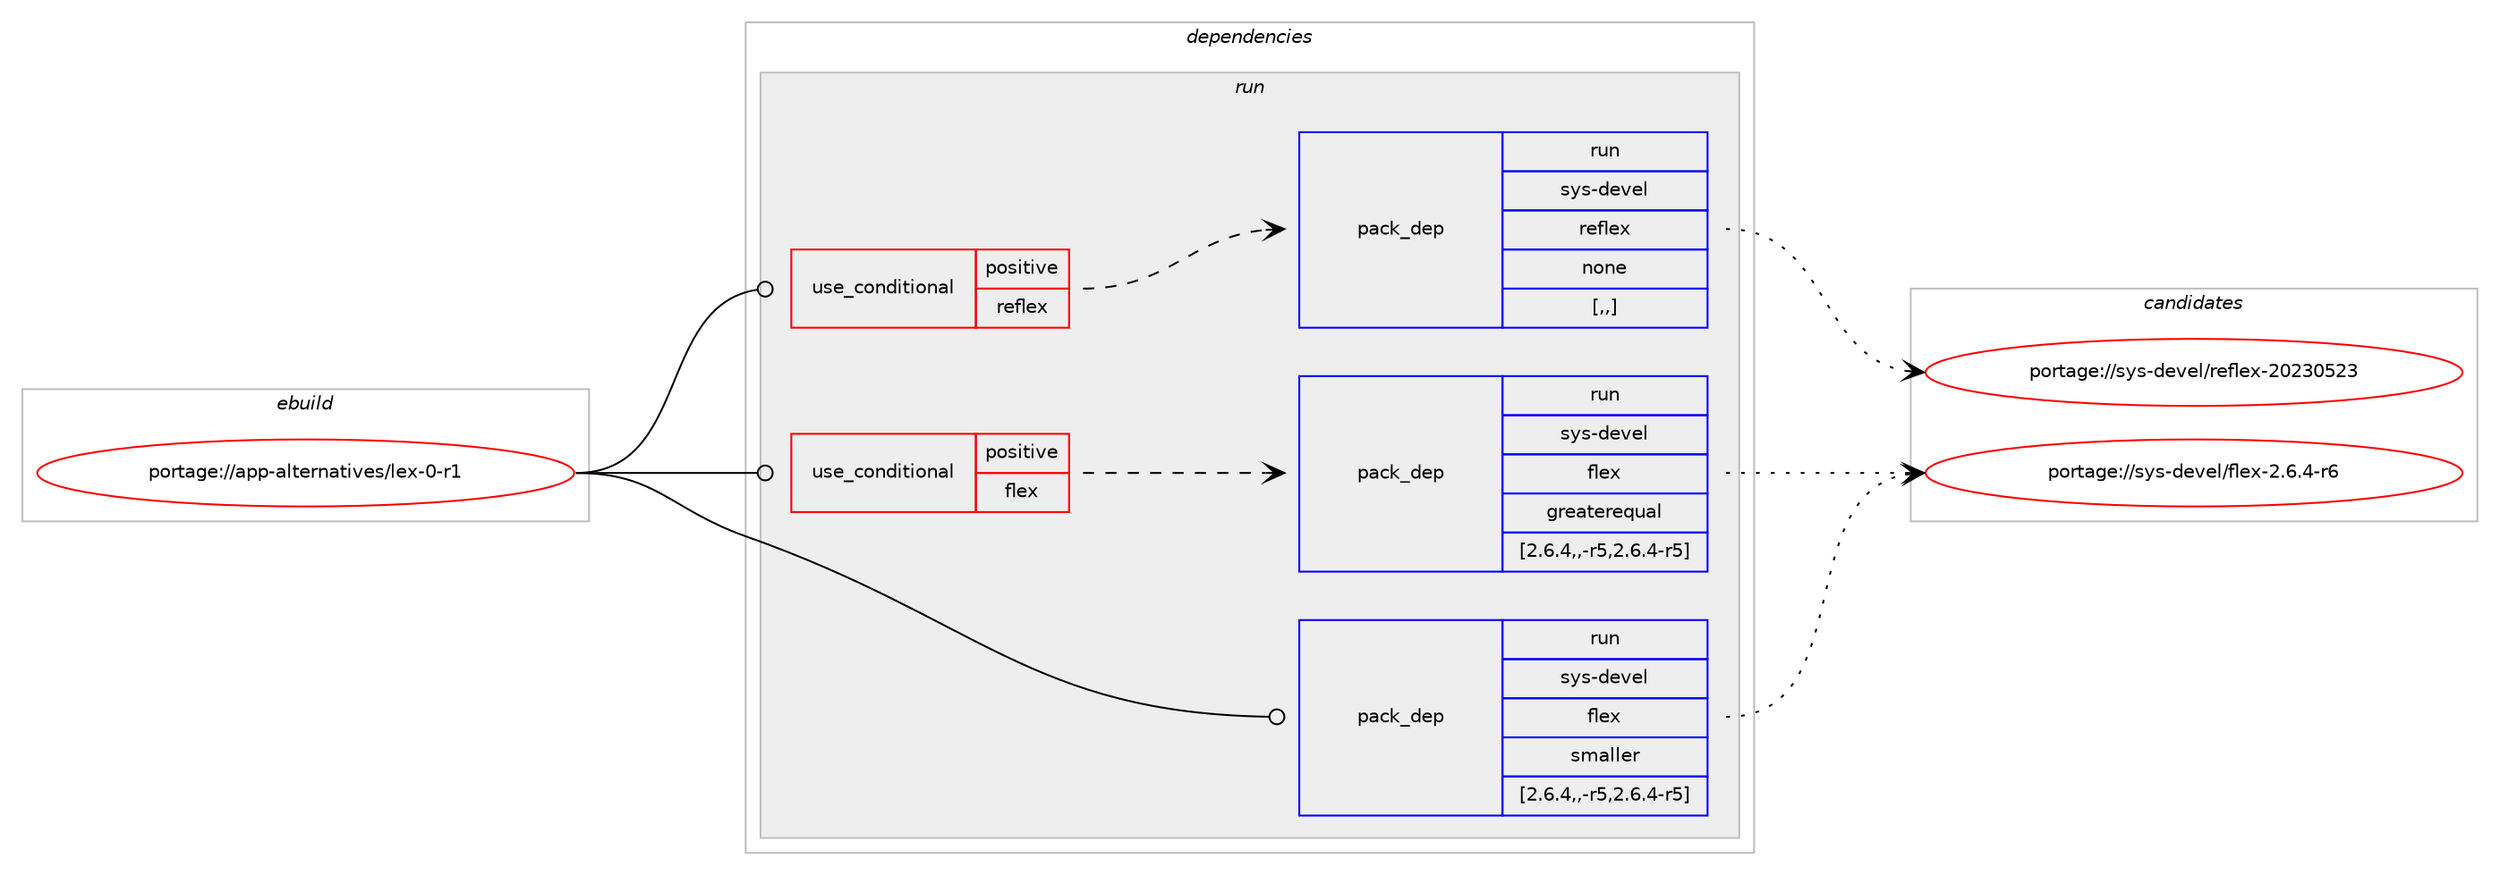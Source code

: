 digraph prolog {

# *************
# Graph options
# *************

newrank=true;
concentrate=true;
compound=true;
graph [rankdir=LR,fontname=Helvetica,fontsize=10,ranksep=1.5];#, ranksep=2.5, nodesep=0.2];
edge  [arrowhead=vee];
node  [fontname=Helvetica,fontsize=10];

# **********
# The ebuild
# **********

subgraph cluster_leftcol {
color=gray;
label=<<i>ebuild</i>>;
id [label="portage://app-alternatives/lex-0-r1", color=red, width=4, href="../app-alternatives/lex-0-r1.svg"];
}

# ****************
# The dependencies
# ****************

subgraph cluster_midcol {
color=gray;
label=<<i>dependencies</i>>;
subgraph cluster_compile {
fillcolor="#eeeeee";
style=filled;
label=<<i>compile</i>>;
}
subgraph cluster_compileandrun {
fillcolor="#eeeeee";
style=filled;
label=<<i>compile and run</i>>;
}
subgraph cluster_run {
fillcolor="#eeeeee";
style=filled;
label=<<i>run</i>>;
subgraph cond1557 {
dependency5908 [label=<<TABLE BORDER="0" CELLBORDER="1" CELLSPACING="0" CELLPADDING="4"><TR><TD ROWSPAN="3" CELLPADDING="10">use_conditional</TD></TR><TR><TD>positive</TD></TR><TR><TD>flex</TD></TR></TABLE>>, shape=none, color=red];
subgraph pack4328 {
dependency5909 [label=<<TABLE BORDER="0" CELLBORDER="1" CELLSPACING="0" CELLPADDING="4" WIDTH="220"><TR><TD ROWSPAN="6" CELLPADDING="30">pack_dep</TD></TR><TR><TD WIDTH="110">run</TD></TR><TR><TD>sys-devel</TD></TR><TR><TD>flex</TD></TR><TR><TD>greaterequal</TD></TR><TR><TD>[2.6.4,,-r5,2.6.4-r5]</TD></TR></TABLE>>, shape=none, color=blue];
}
dependency5908:e -> dependency5909:w [weight=20,style="dashed",arrowhead="vee"];
}
id:e -> dependency5908:w [weight=20,style="solid",arrowhead="odot"];
subgraph cond1558 {
dependency5910 [label=<<TABLE BORDER="0" CELLBORDER="1" CELLSPACING="0" CELLPADDING="4"><TR><TD ROWSPAN="3" CELLPADDING="10">use_conditional</TD></TR><TR><TD>positive</TD></TR><TR><TD>reflex</TD></TR></TABLE>>, shape=none, color=red];
subgraph pack4329 {
dependency5911 [label=<<TABLE BORDER="0" CELLBORDER="1" CELLSPACING="0" CELLPADDING="4" WIDTH="220"><TR><TD ROWSPAN="6" CELLPADDING="30">pack_dep</TD></TR><TR><TD WIDTH="110">run</TD></TR><TR><TD>sys-devel</TD></TR><TR><TD>reflex</TD></TR><TR><TD>none</TD></TR><TR><TD>[,,]</TD></TR></TABLE>>, shape=none, color=blue];
}
dependency5910:e -> dependency5911:w [weight=20,style="dashed",arrowhead="vee"];
}
id:e -> dependency5910:w [weight=20,style="solid",arrowhead="odot"];
subgraph pack4330 {
dependency5912 [label=<<TABLE BORDER="0" CELLBORDER="1" CELLSPACING="0" CELLPADDING="4" WIDTH="220"><TR><TD ROWSPAN="6" CELLPADDING="30">pack_dep</TD></TR><TR><TD WIDTH="110">run</TD></TR><TR><TD>sys-devel</TD></TR><TR><TD>flex</TD></TR><TR><TD>smaller</TD></TR><TR><TD>[2.6.4,,-r5,2.6.4-r5]</TD></TR></TABLE>>, shape=none, color=blue];
}
id:e -> dependency5912:w [weight=20,style="solid",arrowhead="odot"];
}
}

# **************
# The candidates
# **************

subgraph cluster_choices {
rank=same;
color=gray;
label=<<i>candidates</i>>;

subgraph choice4328 {
color=black;
nodesep=1;
choice11512111545100101118101108471021081011204550465446524511454 [label="portage://sys-devel/flex-2.6.4-r6", color=red, width=4,href="../sys-devel/flex-2.6.4-r6.svg"];
dependency5909:e -> choice11512111545100101118101108471021081011204550465446524511454:w [style=dotted,weight="100"];
}
subgraph choice4329 {
color=black;
nodesep=1;
choice1151211154510010111810110847114101102108101120455048505148535051 [label="portage://sys-devel/reflex-20230523", color=red, width=4,href="../sys-devel/reflex-20230523.svg"];
dependency5911:e -> choice1151211154510010111810110847114101102108101120455048505148535051:w [style=dotted,weight="100"];
}
subgraph choice4330 {
color=black;
nodesep=1;
choice11512111545100101118101108471021081011204550465446524511454 [label="portage://sys-devel/flex-2.6.4-r6", color=red, width=4,href="../sys-devel/flex-2.6.4-r6.svg"];
dependency5912:e -> choice11512111545100101118101108471021081011204550465446524511454:w [style=dotted,weight="100"];
}
}

}
